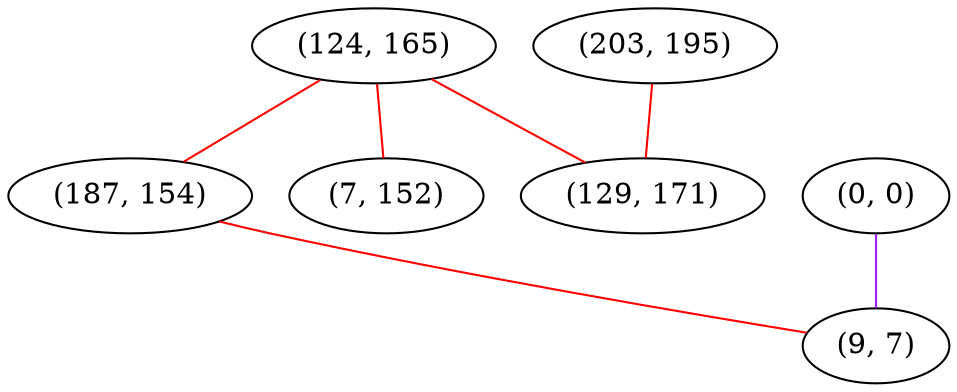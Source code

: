 graph "" {
"(124, 165)";
"(187, 154)";
"(0, 0)";
"(7, 152)";
"(203, 195)";
"(129, 171)";
"(9, 7)";
"(124, 165)" -- "(187, 154)"  [color=red, key=0, weight=1];
"(124, 165)" -- "(129, 171)"  [color=red, key=0, weight=1];
"(124, 165)" -- "(7, 152)"  [color=red, key=0, weight=1];
"(187, 154)" -- "(9, 7)"  [color=red, key=0, weight=1];
"(0, 0)" -- "(9, 7)"  [color=purple, key=0, weight=4];
"(203, 195)" -- "(129, 171)"  [color=red, key=0, weight=1];
}
